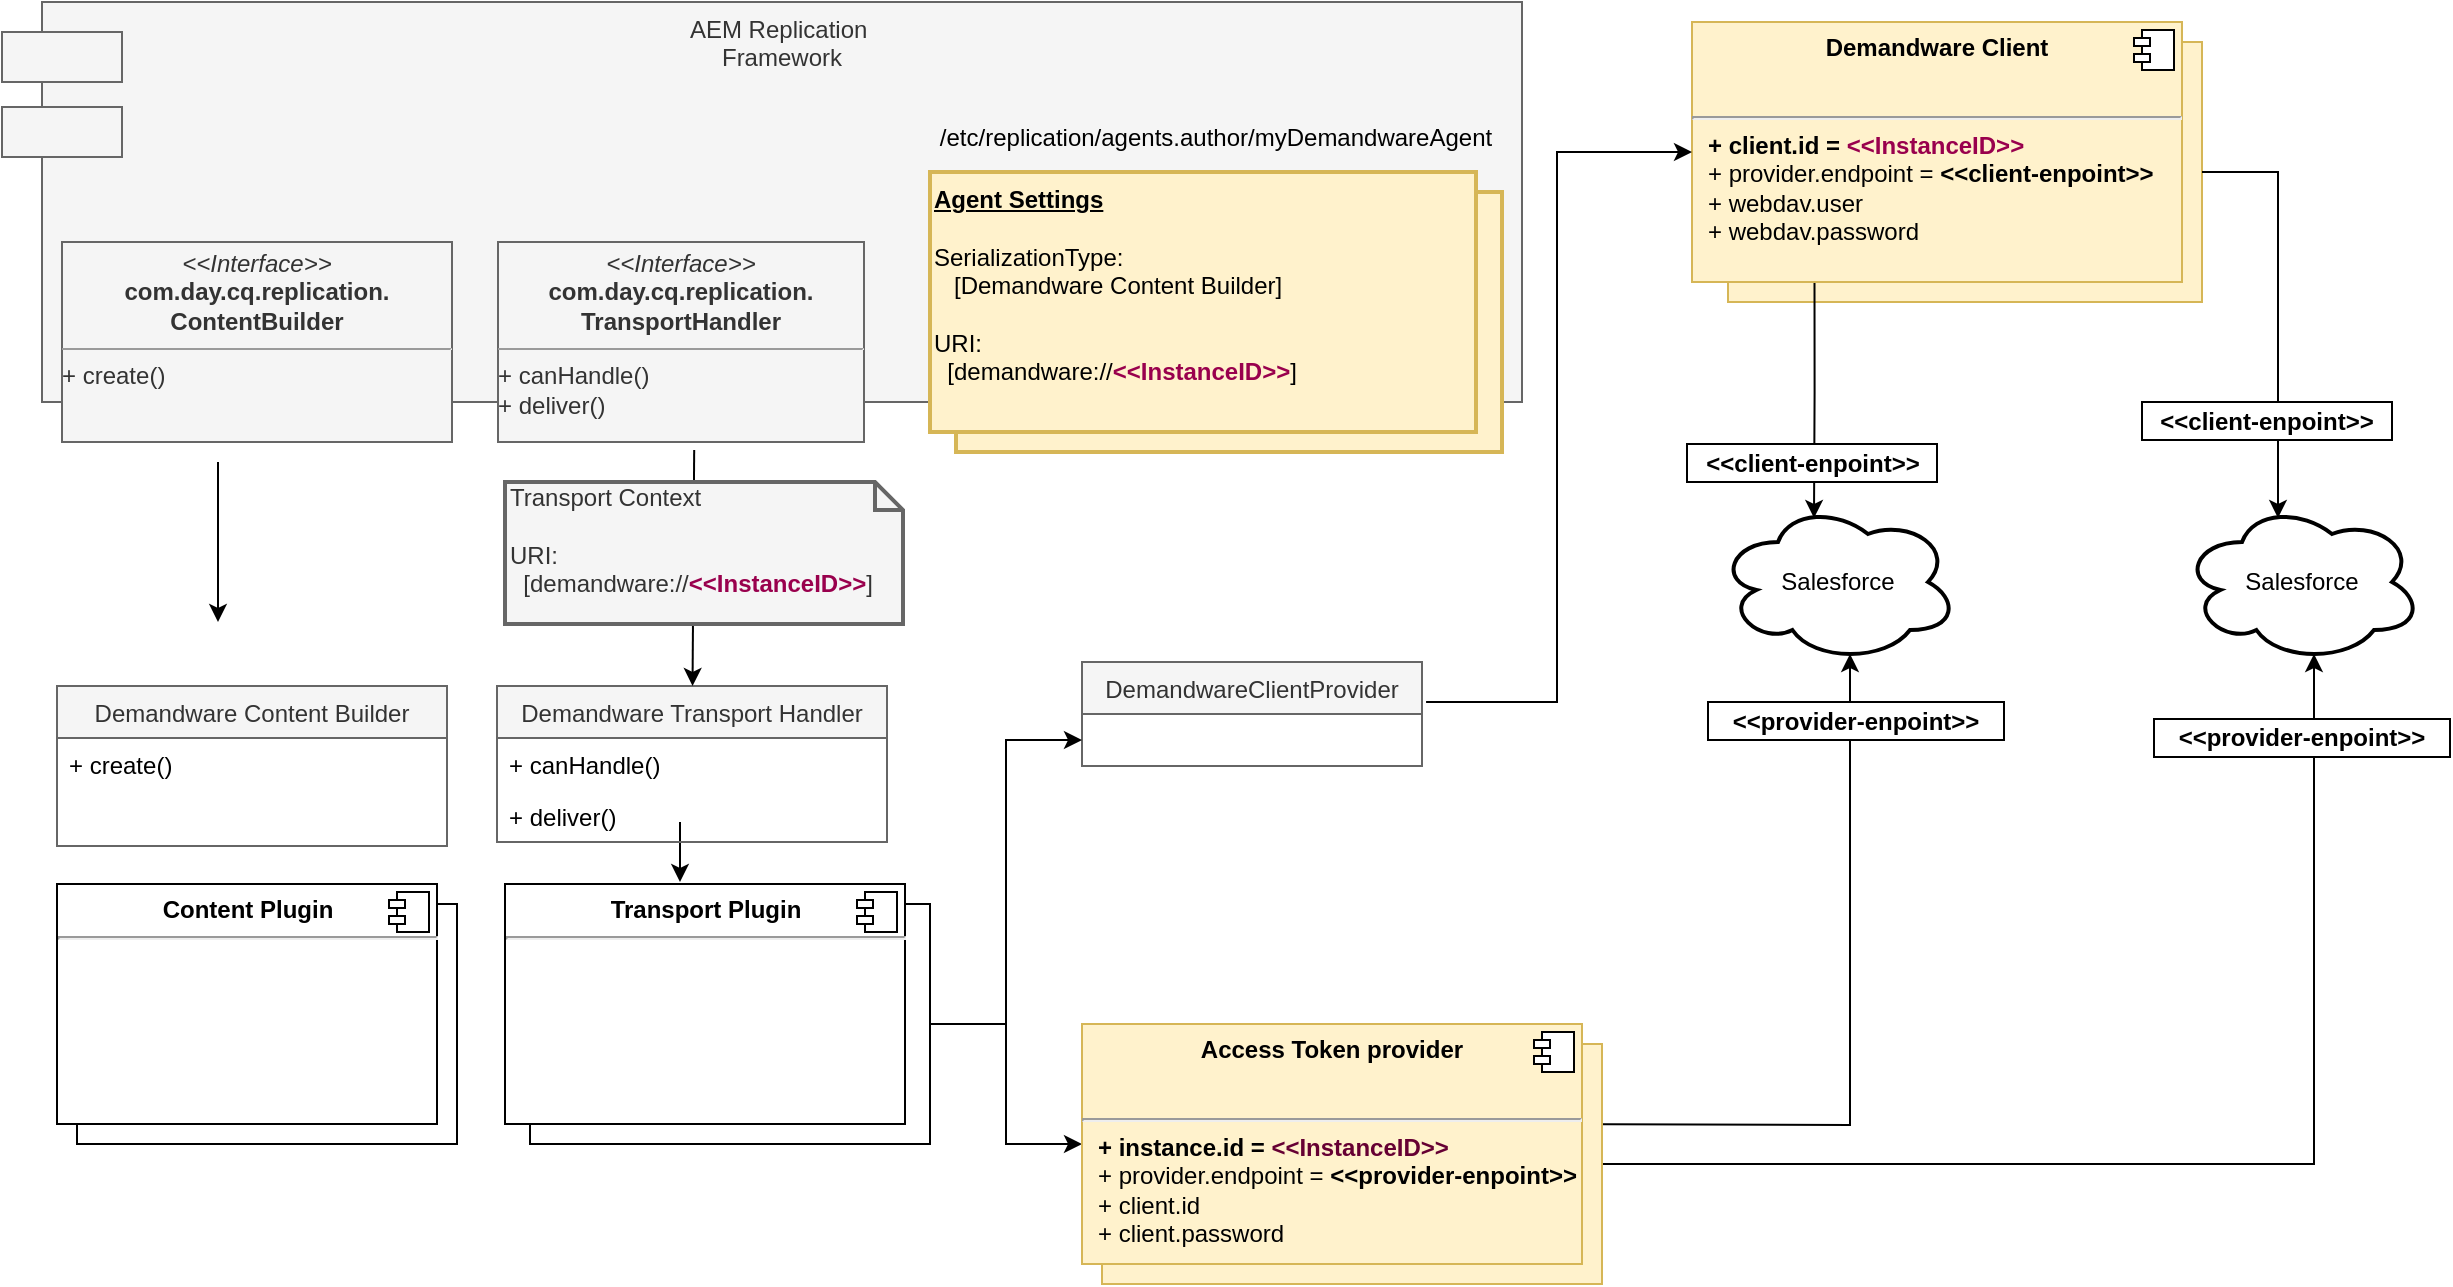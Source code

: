 <mxfile pages="1" version="11.2.5" type="device"><diagram id="vhZQUGPgGoTPLo0c_guj" name="Page-3"><mxGraphModel dx="878" dy="535" grid="1" gridSize="10" guides="1" tooltips="1" connect="1" arrows="1" fold="1" page="1" pageScale="1" pageWidth="1654" pageHeight="2336" math="0" shadow="0"><root><mxCell id="VPFz9adF6quI__XvRQvN-0"/><mxCell id="VPFz9adF6quI__XvRQvN-1" parent="VPFz9adF6quI__XvRQvN-0"/><mxCell id="uYOYOIdbiI2-JOfmLKWw-42" style="edgeStyle=orthogonalEdgeStyle;rounded=0;orthogonalLoop=1;jettySize=auto;html=1;exitX=1;exitY=0.5;exitDx=0;exitDy=0;entryX=0;entryY=0.5;entryDx=0;entryDy=0;" parent="VPFz9adF6quI__XvRQvN-1" source="uYOYOIdbiI2-JOfmLKWw-39" target="uYOYOIdbiI2-JOfmLKWw-0" edge="1"><mxGeometry relative="1" as="geometry"/></mxCell><mxCell id="uYOYOIdbiI2-JOfmLKWw-39" value="" style="rounded=0;whiteSpace=wrap;html=1;align=center;" parent="VPFz9adF6quI__XvRQvN-1" vertex="1"><mxGeometry x="274" y="461" width="200" height="120" as="geometry"/></mxCell><mxCell id="uYOYOIdbiI2-JOfmLKWw-38" value="" style="rounded=0;whiteSpace=wrap;html=1;align=center;" parent="VPFz9adF6quI__XvRQvN-1" vertex="1"><mxGeometry x="47.5" y="461" width="190" height="120" as="geometry"/></mxCell><mxCell id="uYOYOIdbiI2-JOfmLKWw-33" value="AEM Replication&amp;nbsp;&lt;br style=&quot;padding: 0px ; margin: 0px&quot;&gt;Framework" style="rounded=0;whiteSpace=wrap;html=1;align=center;verticalAlign=top;fillColor=#f5f5f5;strokeColor=#666666;fontColor=#333333;" parent="VPFz9adF6quI__XvRQvN-1" vertex="1"><mxGeometry x="30" y="10" width="740" height="200" as="geometry"/></mxCell><mxCell id="uYOYOIdbiI2-JOfmLKWw-12" value="" style="rounded=0;whiteSpace=wrap;html=1;fillColor=#fff2cc;strokeColor=#d6b656;" parent="VPFz9adF6quI__XvRQvN-1" vertex="1"><mxGeometry x="873" y="30" width="237" height="130" as="geometry"/></mxCell><mxCell id="uYOYOIdbiI2-JOfmLKWw-60" style="edgeStyle=orthogonalEdgeStyle;rounded=0;orthogonalLoop=1;jettySize=auto;html=1;exitX=1;exitY=0.25;exitDx=0;exitDy=0;entryX=0.55;entryY=0.95;entryDx=0;entryDy=0;entryPerimeter=0;" parent="VPFz9adF6quI__XvRQvN-1" target="uYOYOIdbiI2-JOfmLKWw-51" edge="1"><mxGeometry relative="1" as="geometry"><mxPoint x="760" y="571" as="sourcePoint"/></mxGeometry></mxCell><mxCell id="uYOYOIdbiI2-JOfmLKWw-59" style="edgeStyle=orthogonalEdgeStyle;rounded=0;orthogonalLoop=1;jettySize=auto;html=1;exitX=1;exitY=0.5;exitDx=0;exitDy=0;entryX=0.55;entryY=0.95;entryDx=0;entryDy=0;entryPerimeter=0;" parent="VPFz9adF6quI__XvRQvN-1" source="uYOYOIdbiI2-JOfmLKWw-4" target="uYOYOIdbiI2-JOfmLKWw-53" edge="1"><mxGeometry relative="1" as="geometry"/></mxCell><mxCell id="uYOYOIdbiI2-JOfmLKWw-4" value="" style="rounded=0;whiteSpace=wrap;html=1;fillColor=#fff2cc;strokeColor=#d6b656;" parent="VPFz9adF6quI__XvRQvN-1" vertex="1"><mxGeometry x="560" y="531" width="250" height="120" as="geometry"/></mxCell><mxCell id="uYOYOIdbiI2-JOfmLKWw-0" value="&lt;p style=&quot;margin: 0px ; margin-top: 6px ; text-align: center&quot;&gt;&lt;b&gt;Access Token provider&lt;/b&gt;&lt;br&gt;&lt;/p&gt;&lt;p style=&quot;margin: 0px ; margin-top: 6px ; text-align: center&quot;&gt;&lt;br&gt;&lt;/p&gt;&lt;hr&gt;&lt;p style=&quot;margin: 0px ; margin-left: 8px&quot;&gt;&lt;b&gt;+ instance.id = &lt;font color=&quot;#660033&quot;&gt;&amp;lt;&amp;lt;InstanceID&amp;gt;&amp;gt;&lt;/font&gt;&lt;/b&gt;&lt;/p&gt;&lt;p style=&quot;margin: 0px ; margin-left: 8px&quot;&gt;+ provider.endpoint =&amp;nbsp;&lt;b&gt;&amp;lt;&amp;lt;provider-enpoint&amp;gt;&amp;gt;&lt;/b&gt;&lt;br&gt;+ client.id&lt;/p&gt;&lt;p style=&quot;margin: 0px ; margin-left: 8px&quot;&gt;+ client.password&lt;/p&gt;" style="align=left;overflow=fill;html=1;fillColor=#fff2cc;strokeColor=#d6b656;" parent="VPFz9adF6quI__XvRQvN-1" vertex="1"><mxGeometry x="550" y="521" width="250" height="120" as="geometry"/></mxCell><mxCell id="uYOYOIdbiI2-JOfmLKWw-1" value="" style="shape=component;jettyWidth=8;jettyHeight=4;" parent="uYOYOIdbiI2-JOfmLKWw-0" vertex="1"><mxGeometry x="1" width="20" height="20" relative="1" as="geometry"><mxPoint x="-24" y="4" as="offset"/></mxGeometry></mxCell><mxCell id="uYOYOIdbiI2-JOfmLKWw-61" style="edgeStyle=orthogonalEdgeStyle;rounded=0;orthogonalLoop=1;jettySize=auto;html=1;exitX=0.25;exitY=1;exitDx=0;exitDy=0;entryX=0.4;entryY=0.1;entryDx=0;entryDy=0;entryPerimeter=0;" parent="VPFz9adF6quI__XvRQvN-1" source="uYOYOIdbiI2-JOfmLKWw-6" target="uYOYOIdbiI2-JOfmLKWw-51" edge="1"><mxGeometry relative="1" as="geometry"/></mxCell><mxCell id="uYOYOIdbiI2-JOfmLKWw-6" value="&lt;p style=&quot;margin: 0px ; margin-top: 6px ; text-align: center&quot;&gt;&lt;b&gt;Demandware Client&lt;/b&gt;&lt;br&gt;&lt;/p&gt;&lt;p style=&quot;margin: 0px ; margin-top: 6px ; text-align: center&quot;&gt;&lt;br&gt;&lt;/p&gt;&lt;hr&gt;&lt;p style=&quot;margin: 0px 0px 0px 8px&quot;&gt;&lt;b&gt;+ client.id = &lt;font color=&quot;#99004d&quot;&gt;&amp;lt;&amp;lt;InstanceID&amp;gt;&amp;gt;&lt;/font&gt;&lt;/b&gt;&lt;/p&gt;&lt;p style=&quot;margin: 0px ; margin-left: 8px&quot;&gt;+ provider.endpoint = &lt;b&gt;&amp;lt;&amp;lt;client-enpoint&amp;gt;&amp;gt;&lt;/b&gt;&lt;br&gt;&lt;/p&gt;&lt;p style=&quot;margin: 0px ; margin-left: 8px&quot;&gt;+ webdav.user&lt;/p&gt;&lt;p style=&quot;margin: 0px ; margin-left: 8px&quot;&gt;&lt;span&gt;+ webdav.password&lt;/span&gt;&lt;br&gt;&lt;/p&gt;&lt;p style=&quot;margin: 0px ; margin-left: 8px&quot;&gt;&lt;br&gt;&lt;/p&gt;" style="align=left;overflow=fill;html=1;fillColor=#fff2cc;strokeColor=#d6b656;" parent="VPFz9adF6quI__XvRQvN-1" vertex="1"><mxGeometry x="855" y="20" width="245" height="130" as="geometry"/></mxCell><mxCell id="uYOYOIdbiI2-JOfmLKWw-7" value="" style="shape=component;jettyWidth=8;jettyHeight=4;" parent="uYOYOIdbiI2-JOfmLKWw-6" vertex="1"><mxGeometry x="1" width="20" height="20" relative="1" as="geometry"><mxPoint x="-24" y="4" as="offset"/></mxGeometry></mxCell><mxCell id="uYOYOIdbiI2-JOfmLKWw-8" value="DemandwareClientProvider" style="swimlane;fontStyle=0;childLayout=stackLayout;horizontal=1;startSize=26;fillColor=#f5f5f5;horizontalStack=0;resizeParent=1;resizeParentMax=0;resizeLast=0;collapsible=1;marginBottom=0;strokeColor=#666666;fontColor=#333333;" parent="VPFz9adF6quI__XvRQvN-1" vertex="1"><mxGeometry x="550" y="340" width="170" height="52" as="geometry"/></mxCell><mxCell id="uYOYOIdbiI2-JOfmLKWw-10" value=" " style="text;strokeColor=none;fillColor=none;align=left;verticalAlign=top;spacingLeft=4;spacingRight=4;overflow=hidden;rotatable=0;points=[[0,0.5],[1,0.5]];portConstraint=eastwest;" parent="uYOYOIdbiI2-JOfmLKWw-8" vertex="1"><mxGeometry y="26" width="170" height="26" as="geometry"/></mxCell><mxCell id="uYOYOIdbiI2-JOfmLKWw-40" style="edgeStyle=orthogonalEdgeStyle;rounded=0;orthogonalLoop=1;jettySize=auto;html=1;entryX=0;entryY=0.5;entryDx=0;entryDy=0;exitX=1;exitY=0.5;exitDx=0;exitDy=0;" parent="VPFz9adF6quI__XvRQvN-1" source="uYOYOIdbiI2-JOfmLKWw-39" target="uYOYOIdbiI2-JOfmLKWw-10" edge="1"><mxGeometry relative="1" as="geometry"><mxPoint x="532" y="491" as="sourcePoint"/></mxGeometry></mxCell><mxCell id="uYOYOIdbiI2-JOfmLKWw-14" value="&lt;p style=&quot;margin: 0px ; margin-top: 6px ; text-align: center&quot;&gt;&lt;b&gt;Transport Plugin&lt;/b&gt;&lt;/p&gt;&lt;hr&gt;&lt;p style=&quot;margin: 0px ; margin-left: 8px&quot;&gt;&lt;br&gt;&lt;/p&gt;" style="align=left;overflow=fill;html=1;" parent="VPFz9adF6quI__XvRQvN-1" vertex="1"><mxGeometry x="261.5" y="451" width="200" height="120" as="geometry"/></mxCell><mxCell id="uYOYOIdbiI2-JOfmLKWw-15" value="" style="shape=component;jettyWidth=8;jettyHeight=4;" parent="uYOYOIdbiI2-JOfmLKWw-14" vertex="1"><mxGeometry x="1" width="20" height="20" relative="1" as="geometry"><mxPoint x="-24" y="4" as="offset"/></mxGeometry></mxCell><mxCell id="uYOYOIdbiI2-JOfmLKWw-65" value="" style="endArrow=classic;html=1;" parent="uYOYOIdbiI2-JOfmLKWw-14" edge="1"><mxGeometry width="50" height="50" relative="1" as="geometry"><mxPoint x="87.5" y="-31" as="sourcePoint"/><mxPoint x="87.5" y="-1" as="targetPoint"/></mxGeometry></mxCell><mxCell id="uYOYOIdbiI2-JOfmLKWw-16" value="&lt;p style=&quot;margin: 0px ; margin-top: 6px ; text-align: center&quot;&gt;&lt;b&gt;Content Plugin&lt;/b&gt;&lt;/p&gt;&lt;hr&gt;&lt;p style=&quot;margin: 0px ; margin-left: 8px&quot;&gt;&lt;br&gt;&lt;/p&gt;" style="align=left;overflow=fill;html=1;" parent="VPFz9adF6quI__XvRQvN-1" vertex="1"><mxGeometry x="37.5" y="451" width="190" height="120" as="geometry"/></mxCell><mxCell id="uYOYOIdbiI2-JOfmLKWw-17" value="" style="shape=component;jettyWidth=8;jettyHeight=4;" parent="uYOYOIdbiI2-JOfmLKWw-16" vertex="1"><mxGeometry x="1" width="20" height="20" relative="1" as="geometry"><mxPoint x="-24" y="4" as="offset"/></mxGeometry></mxCell><mxCell id="uYOYOIdbiI2-JOfmLKWw-18" value="Demandware Content Builder" style="swimlane;fontStyle=0;childLayout=stackLayout;horizontal=1;startSize=26;fillColor=#f5f5f5;horizontalStack=0;resizeParent=1;resizeParentMax=0;resizeLast=0;collapsible=1;marginBottom=0;strokeColor=#666666;fontColor=#333333;" parent="VPFz9adF6quI__XvRQvN-1" vertex="1"><mxGeometry x="37.5" y="352" width="195" height="80" as="geometry"/></mxCell><mxCell id="uYOYOIdbiI2-JOfmLKWw-19" value="+ create()" style="text;strokeColor=none;fillColor=none;align=left;verticalAlign=top;spacingLeft=4;spacingRight=4;overflow=hidden;rotatable=0;points=[[0,0.5],[1,0.5]];portConstraint=eastwest;" parent="uYOYOIdbiI2-JOfmLKWw-18" vertex="1"><mxGeometry y="26" width="195" height="54" as="geometry"/></mxCell><mxCell id="uYOYOIdbiI2-JOfmLKWw-23" value="Demandware Transport Handler" style="swimlane;fontStyle=0;childLayout=stackLayout;horizontal=1;startSize=26;fillColor=#f5f5f5;horizontalStack=0;resizeParent=1;resizeParentMax=0;resizeLast=0;collapsible=1;marginBottom=0;strokeColor=#666666;fontColor=#333333;" parent="VPFz9adF6quI__XvRQvN-1" vertex="1"><mxGeometry x="257.5" y="352" width="195" height="78" as="geometry"/></mxCell><mxCell id="uYOYOIdbiI2-JOfmLKWw-25" value="+ canHandle()" style="text;strokeColor=none;fillColor=none;align=left;verticalAlign=top;spacingLeft=4;spacingRight=4;overflow=hidden;rotatable=0;points=[[0,0.5],[1,0.5]];portConstraint=eastwest;" parent="uYOYOIdbiI2-JOfmLKWw-23" vertex="1"><mxGeometry y="26" width="195" height="26" as="geometry"/></mxCell><mxCell id="uYOYOIdbiI2-JOfmLKWw-26" value="+ deliver()" style="text;strokeColor=none;fillColor=none;align=left;verticalAlign=top;spacingLeft=4;spacingRight=4;overflow=hidden;rotatable=0;points=[[0,0.5],[1,0.5]];portConstraint=eastwest;" parent="uYOYOIdbiI2-JOfmLKWw-23" vertex="1"><mxGeometry y="52" width="195" height="26" as="geometry"/></mxCell><mxCell id="uYOYOIdbiI2-JOfmLKWw-27" value="&lt;p style=&quot;margin: 0px ; margin-top: 4px ; text-align: center&quot;&gt;&lt;i&gt;&amp;lt;&amp;lt;Interface&amp;gt;&amp;gt;&lt;/i&gt;&lt;br&gt;&lt;b&gt;com.day.cq.replication.&lt;br&gt;ContentBuilder&lt;/b&gt;&lt;/p&gt;&lt;hr size=&quot;1&quot;&gt;&lt;p style=&quot;margin: 0px ; margin-left: 4px&quot;&gt;&lt;/p&gt;&lt;p style=&quot;margin: 0px ; margin-left: 4px&quot;&gt;&lt;/p&gt;+ create()" style="verticalAlign=top;align=left;overflow=fill;fontSize=12;fontFamily=Helvetica;html=1;fillColor=#f5f5f5;strokeColor=#666666;fontColor=#333333;" parent="VPFz9adF6quI__XvRQvN-1" vertex="1"><mxGeometry x="40" y="130" width="195" height="100" as="geometry"/></mxCell><mxCell id="uYOYOIdbiI2-JOfmLKWw-28" value="&lt;p style=&quot;margin: 0px ; margin-top: 4px ; text-align: center&quot;&gt;&lt;i&gt;&amp;lt;&amp;lt;Interface&amp;gt;&amp;gt;&lt;/i&gt;&lt;br&gt;&lt;b&gt;com.day.cq.replication.&lt;br&gt;TransportHandler&lt;/b&gt;&lt;/p&gt;&lt;hr size=&quot;1&quot;&gt;&lt;p style=&quot;margin: 0px ; margin-left: 4px&quot;&gt;&lt;/p&gt;&lt;p style=&quot;margin: 0px ; margin-left: 4px&quot;&gt;&lt;/p&gt;+ canHandle()&lt;br&gt;+ deliver()" style="verticalAlign=top;align=left;overflow=fill;fontSize=12;fontFamily=Helvetica;html=1;fillColor=#f5f5f5;strokeColor=#666666;fontColor=#333333;" parent="VPFz9adF6quI__XvRQvN-1" vertex="1"><mxGeometry x="258" y="130" width="183" height="100" as="geometry"/></mxCell><mxCell id="uYOYOIdbiI2-JOfmLKWw-34" value="" style="rounded=0;whiteSpace=wrap;html=1;align=center;fillColor=#f5f5f5;strokeColor=#666666;fontColor=#333333;" parent="VPFz9adF6quI__XvRQvN-1" vertex="1"><mxGeometry x="10" y="25" width="60" height="25" as="geometry"/></mxCell><mxCell id="uYOYOIdbiI2-JOfmLKWw-35" value="" style="rounded=0;whiteSpace=wrap;html=1;align=center;fillColor=#f5f5f5;strokeColor=#666666;fontColor=#333333;" parent="VPFz9adF6quI__XvRQvN-1" vertex="1"><mxGeometry x="10" y="62.5" width="60" height="25" as="geometry"/></mxCell><mxCell id="uYOYOIdbiI2-JOfmLKWw-41" style="edgeStyle=orthogonalEdgeStyle;rounded=0;orthogonalLoop=1;jettySize=auto;html=1;exitX=1.012;exitY=0.385;exitDx=0;exitDy=0;entryX=0;entryY=0.5;entryDx=0;entryDy=0;exitPerimeter=0;" parent="VPFz9adF6quI__XvRQvN-1" source="uYOYOIdbiI2-JOfmLKWw-8" target="uYOYOIdbiI2-JOfmLKWw-6" edge="1"><mxGeometry relative="1" as="geometry"><mxPoint x="720" y="280" as="sourcePoint"/></mxGeometry></mxCell><mxCell id="uYOYOIdbiI2-JOfmLKWw-46" value="/etc/replication/agents.author/myDemandwareAgent" style="text;html=1;strokeColor=none;fillColor=none;align=center;verticalAlign=middle;whiteSpace=wrap;rounded=0;" parent="VPFz9adF6quI__XvRQvN-1" vertex="1"><mxGeometry x="487" y="67.5" width="260" height="20" as="geometry"/></mxCell><mxCell id="uYOYOIdbiI2-JOfmLKWw-47" value="&lt;b&gt;&lt;u&gt;Agent Settings&lt;/u&gt;&lt;/b&gt;&lt;br&gt;&lt;br&gt;SerializationType: &lt;br&gt;&amp;nbsp; &amp;nbsp;[Demandware Content Builder]&lt;br&gt;&lt;br&gt;URI: &lt;br&gt;&amp;nbsp; [demandware://&lt;b&gt;&lt;font color=&quot;#99004d&quot;&gt;&amp;lt;&amp;lt;InstanceID&amp;gt;&amp;gt;&lt;/font&gt;&lt;/b&gt;]" style="rounded=0;whiteSpace=wrap;html=1;strokeWidth=2;align=left;verticalAlign=top;fillColor=#fff2cc;strokeColor=#d6b656;" parent="VPFz9adF6quI__XvRQvN-1" vertex="1"><mxGeometry x="487" y="105" width="273" height="130" as="geometry"/></mxCell><mxCell id="uYOYOIdbiI2-JOfmLKWw-51" value="Salesforce" style="ellipse;shape=cloud;whiteSpace=wrap;html=1;strokeWidth=2;align=center;" parent="VPFz9adF6quI__XvRQvN-1" vertex="1"><mxGeometry x="868" y="260" width="120" height="80" as="geometry"/></mxCell><mxCell id="uYOYOIdbiI2-JOfmLKWw-53" value="Salesforce" style="ellipse;shape=cloud;whiteSpace=wrap;html=1;strokeWidth=2;align=center;" parent="VPFz9adF6quI__XvRQvN-1" vertex="1"><mxGeometry x="1100" y="260" width="120" height="80" as="geometry"/></mxCell><mxCell id="uYOYOIdbiI2-JOfmLKWw-63" value="&lt;b&gt;&lt;u&gt;Agent Settings&lt;/u&gt;&lt;/b&gt;&lt;br&gt;&lt;br&gt;SerializationType: &lt;br&gt;&amp;nbsp; &amp;nbsp;[Demandware Content Builder]&lt;br&gt;&lt;br&gt;URI: &lt;br&gt;&amp;nbsp; [demandware://&lt;b&gt;&lt;font color=&quot;#99004d&quot;&gt;&amp;lt;&amp;lt;InstanceID&amp;gt;&amp;gt;&lt;/font&gt;&lt;/b&gt;]" style="rounded=0;whiteSpace=wrap;html=1;strokeWidth=2;align=left;verticalAlign=top;fillColor=#fff2cc;strokeColor=#d6b656;" parent="VPFz9adF6quI__XvRQvN-1" vertex="1"><mxGeometry x="474" y="95" width="273" height="130" as="geometry"/></mxCell><mxCell id="uYOYOIdbiI2-JOfmLKWw-64" value="" style="endArrow=classic;html=1;exitX=0.536;exitY=1.04;exitDx=0;exitDy=0;exitPerimeter=0;" parent="VPFz9adF6quI__XvRQvN-1" source="uYOYOIdbiI2-JOfmLKWw-28" target="uYOYOIdbiI2-JOfmLKWw-23" edge="1"><mxGeometry width="50" height="50" relative="1" as="geometry"><mxPoint x="10" y="730" as="sourcePoint"/><mxPoint x="60" y="680" as="targetPoint"/></mxGeometry></mxCell><mxCell id="uYOYOIdbiI2-JOfmLKWw-44" value="Transport Context&lt;br&gt;&lt;br&gt;URI:&amp;nbsp;&lt;br&gt;&amp;nbsp; [demandware://&lt;b&gt;&lt;font color=&quot;#99004d&quot;&gt;&amp;lt;&amp;lt;InstanceID&amp;gt;&amp;gt;&lt;/font&gt;&lt;/b&gt;]" style="shape=note;whiteSpace=wrap;html=1;size=14;verticalAlign=top;align=left;spacingTop=-6;strokeWidth=2;fillColor=#f5f5f5;strokeColor=#666666;fontColor=#333333;" parent="VPFz9adF6quI__XvRQvN-1" vertex="1"><mxGeometry x="261.5" y="250" width="199" height="71" as="geometry"/></mxCell><mxCell id="uYOYOIdbiI2-JOfmLKWw-70" value="" style="endArrow=classic;html=1;" parent="VPFz9adF6quI__XvRQvN-1" edge="1"><mxGeometry width="50" height="50" relative="1" as="geometry"><mxPoint x="118" y="240" as="sourcePoint"/><mxPoint x="118" y="320" as="targetPoint"/></mxGeometry></mxCell><mxCell id="uYOYOIdbiI2-JOfmLKWw-73" value="&lt;b&gt;&amp;lt;&amp;lt;client-enpoint&amp;gt;&amp;gt;&lt;/b&gt;" style="rounded=0;whiteSpace=wrap;html=1;strokeWidth=1;align=center;" parent="VPFz9adF6quI__XvRQvN-1" vertex="1"><mxGeometry x="852.5" y="231" width="125" height="19" as="geometry"/></mxCell><mxCell id="uYOYOIdbiI2-JOfmLKWw-75" style="edgeStyle=orthogonalEdgeStyle;rounded=0;orthogonalLoop=1;jettySize=auto;html=1;exitX=1;exitY=0.5;exitDx=0;exitDy=0;entryX=0.4;entryY=0.1;entryDx=0;entryDy=0;entryPerimeter=0;" parent="VPFz9adF6quI__XvRQvN-1" source="uYOYOIdbiI2-JOfmLKWw-12" target="uYOYOIdbiI2-JOfmLKWw-53" edge="1"><mxGeometry relative="1" as="geometry"><mxPoint x="1110" y="95" as="sourcePoint"/><mxPoint x="1151" y="280" as="targetPoint"/></mxGeometry></mxCell><mxCell id="uYOYOIdbiI2-JOfmLKWw-74" value="&lt;b&gt;&amp;lt;&amp;lt;client-enpoint&amp;gt;&amp;gt;&lt;/b&gt;" style="rounded=0;whiteSpace=wrap;html=1;strokeWidth=1;align=center;" parent="VPFz9adF6quI__XvRQvN-1" vertex="1"><mxGeometry x="1080" y="210" width="125" height="19" as="geometry"/></mxCell><mxCell id="uYOYOIdbiI2-JOfmLKWw-76" value="&lt;b&gt;&amp;lt;&amp;lt;provider-enpoint&amp;gt;&amp;gt;&lt;/b&gt;" style="rounded=0;whiteSpace=wrap;html=1;strokeWidth=1;align=center;" parent="VPFz9adF6quI__XvRQvN-1" vertex="1"><mxGeometry x="863" y="360" width="148" height="19" as="geometry"/></mxCell><mxCell id="uYOYOIdbiI2-JOfmLKWw-77" value="&lt;b&gt;&amp;lt;&amp;lt;provider-enpoint&amp;gt;&amp;gt;&lt;/b&gt;" style="rounded=0;whiteSpace=wrap;html=1;strokeWidth=1;align=center;" parent="VPFz9adF6quI__XvRQvN-1" vertex="1"><mxGeometry x="1086" y="368.5" width="148" height="19" as="geometry"/></mxCell></root></mxGraphModel></diagram></mxfile>